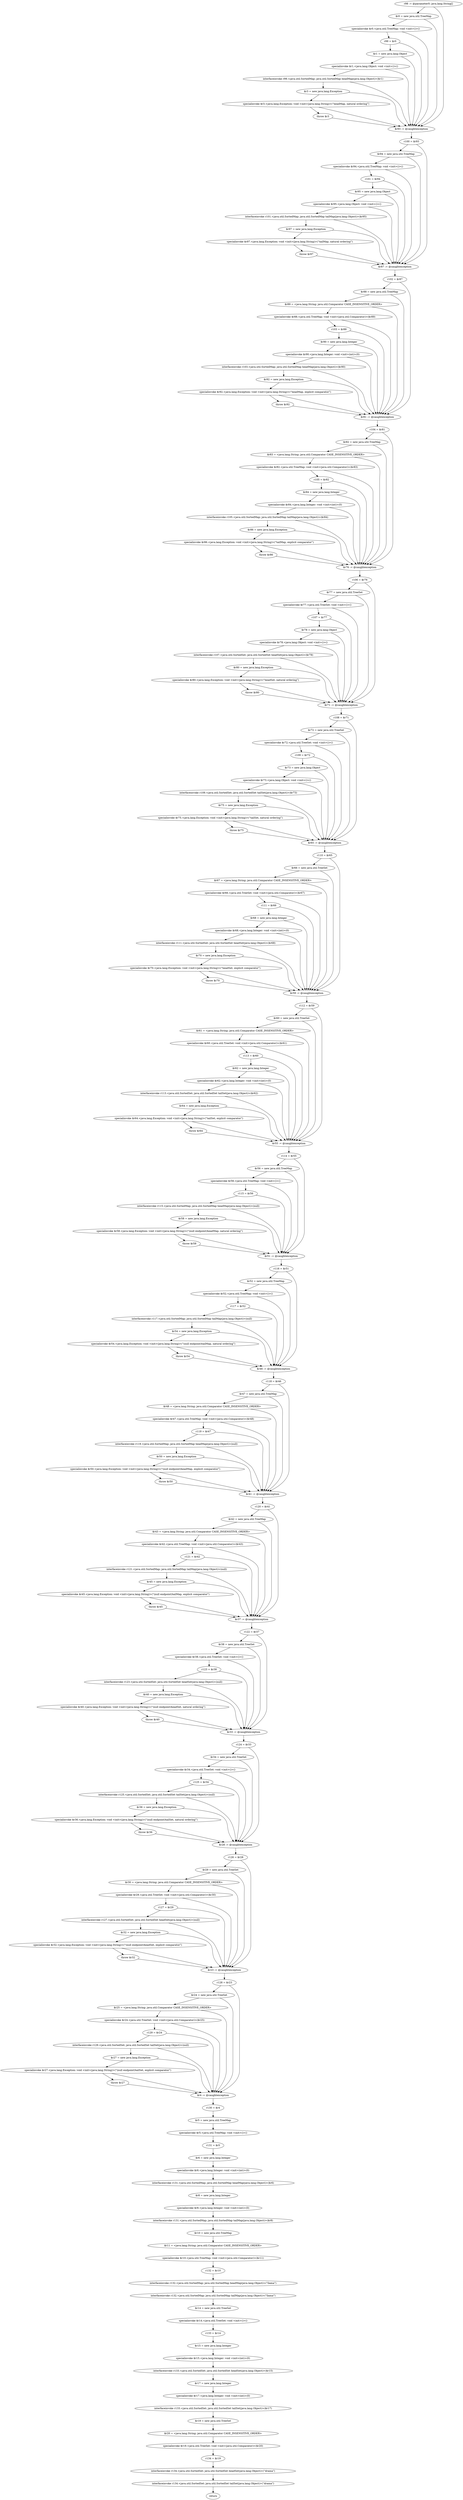 digraph "unitGraph" {
    "r98 := @parameter0: java.lang.String[]"
    "$r0 = new java.util.TreeMap"
    "specialinvoke $r0.<java.util.TreeMap: void <init>()>()"
    "r99 = $r0"
    "$r1 = new java.lang.Object"
    "specialinvoke $r1.<java.lang.Object: void <init>()>()"
    "interfaceinvoke r99.<java.util.SortedMap: java.util.SortedMap headMap(java.lang.Object)>($r1)"
    "$r3 = new java.lang.Exception"
    "specialinvoke $r3.<java.lang.Exception: void <init>(java.lang.String)>(\"headMap, natural ordering\")"
    "throw $r3"
    "$r93 := @caughtexception"
    "r100 = $r93"
    "$r94 = new java.util.TreeMap"
    "specialinvoke $r94.<java.util.TreeMap: void <init>()>()"
    "r101 = $r94"
    "$r95 = new java.lang.Object"
    "specialinvoke $r95.<java.lang.Object: void <init>()>()"
    "interfaceinvoke r101.<java.util.SortedMap: java.util.SortedMap tailMap(java.lang.Object)>($r95)"
    "$r97 = new java.lang.Exception"
    "specialinvoke $r97.<java.lang.Exception: void <init>(java.lang.String)>(\"tailMap, natural ordering\")"
    "throw $r97"
    "$r87 := @caughtexception"
    "r102 = $r87"
    "$r88 = new java.util.TreeMap"
    "$r89 = <java.lang.String: java.util.Comparator CASE_INSENSITIVE_ORDER>"
    "specialinvoke $r88.<java.util.TreeMap: void <init>(java.util.Comparator)>($r89)"
    "r103 = $r88"
    "$r90 = new java.lang.Integer"
    "specialinvoke $r90.<java.lang.Integer: void <init>(int)>(0)"
    "interfaceinvoke r103.<java.util.SortedMap: java.util.SortedMap headMap(java.lang.Object)>($r90)"
    "$r92 = new java.lang.Exception"
    "specialinvoke $r92.<java.lang.Exception: void <init>(java.lang.String)>(\"headMap, explicit comparator\")"
    "throw $r92"
    "$r81 := @caughtexception"
    "r104 = $r81"
    "$r82 = new java.util.TreeMap"
    "$r83 = <java.lang.String: java.util.Comparator CASE_INSENSITIVE_ORDER>"
    "specialinvoke $r82.<java.util.TreeMap: void <init>(java.util.Comparator)>($r83)"
    "r105 = $r82"
    "$r84 = new java.lang.Integer"
    "specialinvoke $r84.<java.lang.Integer: void <init>(int)>(0)"
    "interfaceinvoke r105.<java.util.SortedMap: java.util.SortedMap tailMap(java.lang.Object)>($r84)"
    "$r86 = new java.lang.Exception"
    "specialinvoke $r86.<java.lang.Exception: void <init>(java.lang.String)>(\"tailMap, explicit comparator\")"
    "throw $r86"
    "$r76 := @caughtexception"
    "r106 = $r76"
    "$r77 = new java.util.TreeSet"
    "specialinvoke $r77.<java.util.TreeSet: void <init>()>()"
    "r107 = $r77"
    "$r78 = new java.lang.Object"
    "specialinvoke $r78.<java.lang.Object: void <init>()>()"
    "interfaceinvoke r107.<java.util.SortedSet: java.util.SortedSet headSet(java.lang.Object)>($r78)"
    "$r80 = new java.lang.Exception"
    "specialinvoke $r80.<java.lang.Exception: void <init>(java.lang.String)>(\"headSet, natural ordering\")"
    "throw $r80"
    "$r71 := @caughtexception"
    "r108 = $r71"
    "$r72 = new java.util.TreeSet"
    "specialinvoke $r72.<java.util.TreeSet: void <init>()>()"
    "r109 = $r72"
    "$r73 = new java.lang.Object"
    "specialinvoke $r73.<java.lang.Object: void <init>()>()"
    "interfaceinvoke r109.<java.util.SortedSet: java.util.SortedSet tailSet(java.lang.Object)>($r73)"
    "$r75 = new java.lang.Exception"
    "specialinvoke $r75.<java.lang.Exception: void <init>(java.lang.String)>(\"tailSet, natural ordering\")"
    "throw $r75"
    "$r65 := @caughtexception"
    "r110 = $r65"
    "$r66 = new java.util.TreeSet"
    "$r67 = <java.lang.String: java.util.Comparator CASE_INSENSITIVE_ORDER>"
    "specialinvoke $r66.<java.util.TreeSet: void <init>(java.util.Comparator)>($r67)"
    "r111 = $r66"
    "$r68 = new java.lang.Integer"
    "specialinvoke $r68.<java.lang.Integer: void <init>(int)>(0)"
    "interfaceinvoke r111.<java.util.SortedSet: java.util.SortedSet headSet(java.lang.Object)>($r68)"
    "$r70 = new java.lang.Exception"
    "specialinvoke $r70.<java.lang.Exception: void <init>(java.lang.String)>(\"headSet, explicit comparator\")"
    "throw $r70"
    "$r59 := @caughtexception"
    "r112 = $r59"
    "$r60 = new java.util.TreeSet"
    "$r61 = <java.lang.String: java.util.Comparator CASE_INSENSITIVE_ORDER>"
    "specialinvoke $r60.<java.util.TreeSet: void <init>(java.util.Comparator)>($r61)"
    "r113 = $r60"
    "$r62 = new java.lang.Integer"
    "specialinvoke $r62.<java.lang.Integer: void <init>(int)>(0)"
    "interfaceinvoke r113.<java.util.SortedSet: java.util.SortedSet tailSet(java.lang.Object)>($r62)"
    "$r64 = new java.lang.Exception"
    "specialinvoke $r64.<java.lang.Exception: void <init>(java.lang.String)>(\"tailSet, explicit comparator\")"
    "throw $r64"
    "$r55 := @caughtexception"
    "r114 = $r55"
    "$r56 = new java.util.TreeMap"
    "specialinvoke $r56.<java.util.TreeMap: void <init>()>()"
    "r115 = $r56"
    "interfaceinvoke r115.<java.util.SortedMap: java.util.SortedMap headMap(java.lang.Object)>(null)"
    "$r58 = new java.lang.Exception"
    "specialinvoke $r58.<java.lang.Exception: void <init>(java.lang.String)>(\"(null endpoint)headMap, natural ordering\")"
    "throw $r58"
    "$r51 := @caughtexception"
    "r116 = $r51"
    "$r52 = new java.util.TreeMap"
    "specialinvoke $r52.<java.util.TreeMap: void <init>()>()"
    "r117 = $r52"
    "interfaceinvoke r117.<java.util.SortedMap: java.util.SortedMap tailMap(java.lang.Object)>(null)"
    "$r54 = new java.lang.Exception"
    "specialinvoke $r54.<java.lang.Exception: void <init>(java.lang.String)>(\"(null endpoint)tailMap, natural ordering\")"
    "throw $r54"
    "$r46 := @caughtexception"
    "r118 = $r46"
    "$r47 = new java.util.TreeMap"
    "$r48 = <java.lang.String: java.util.Comparator CASE_INSENSITIVE_ORDER>"
    "specialinvoke $r47.<java.util.TreeMap: void <init>(java.util.Comparator)>($r48)"
    "r119 = $r47"
    "interfaceinvoke r119.<java.util.SortedMap: java.util.SortedMap headMap(java.lang.Object)>(null)"
    "$r50 = new java.lang.Exception"
    "specialinvoke $r50.<java.lang.Exception: void <init>(java.lang.String)>(\"(null endpoint)headMap, explicit comparator\")"
    "throw $r50"
    "$r41 := @caughtexception"
    "r120 = $r41"
    "$r42 = new java.util.TreeMap"
    "$r43 = <java.lang.String: java.util.Comparator CASE_INSENSITIVE_ORDER>"
    "specialinvoke $r42.<java.util.TreeMap: void <init>(java.util.Comparator)>($r43)"
    "r121 = $r42"
    "interfaceinvoke r121.<java.util.SortedMap: java.util.SortedMap tailMap(java.lang.Object)>(null)"
    "$r45 = new java.lang.Exception"
    "specialinvoke $r45.<java.lang.Exception: void <init>(java.lang.String)>(\"(null endpoint)tailMap, explicit comparator\")"
    "throw $r45"
    "$r37 := @caughtexception"
    "r122 = $r37"
    "$r38 = new java.util.TreeSet"
    "specialinvoke $r38.<java.util.TreeSet: void <init>()>()"
    "r123 = $r38"
    "interfaceinvoke r123.<java.util.SortedSet: java.util.SortedSet headSet(java.lang.Object)>(null)"
    "$r40 = new java.lang.Exception"
    "specialinvoke $r40.<java.lang.Exception: void <init>(java.lang.String)>(\"(null endpoint)headSet, natural ordering\")"
    "throw $r40"
    "$r33 := @caughtexception"
    "r124 = $r33"
    "$r34 = new java.util.TreeSet"
    "specialinvoke $r34.<java.util.TreeSet: void <init>()>()"
    "r125 = $r34"
    "interfaceinvoke r125.<java.util.SortedSet: java.util.SortedSet tailSet(java.lang.Object)>(null)"
    "$r36 = new java.lang.Exception"
    "specialinvoke $r36.<java.lang.Exception: void <init>(java.lang.String)>(\"(null endpoint)tailSet, natural ordering\")"
    "throw $r36"
    "$r28 := @caughtexception"
    "r126 = $r28"
    "$r29 = new java.util.TreeSet"
    "$r30 = <java.lang.String: java.util.Comparator CASE_INSENSITIVE_ORDER>"
    "specialinvoke $r29.<java.util.TreeSet: void <init>(java.util.Comparator)>($r30)"
    "r127 = $r29"
    "interfaceinvoke r127.<java.util.SortedSet: java.util.SortedSet headSet(java.lang.Object)>(null)"
    "$r32 = new java.lang.Exception"
    "specialinvoke $r32.<java.lang.Exception: void <init>(java.lang.String)>(\"(null endpoint)headSet, explicit comparator\")"
    "throw $r32"
    "$r23 := @caughtexception"
    "r128 = $r23"
    "$r24 = new java.util.TreeSet"
    "$r25 = <java.lang.String: java.util.Comparator CASE_INSENSITIVE_ORDER>"
    "specialinvoke $r24.<java.util.TreeSet: void <init>(java.util.Comparator)>($r25)"
    "r129 = $r24"
    "interfaceinvoke r129.<java.util.SortedSet: java.util.SortedSet tailSet(java.lang.Object)>(null)"
    "$r27 = new java.lang.Exception"
    "specialinvoke $r27.<java.lang.Exception: void <init>(java.lang.String)>(\"(null endpoint)tailSet, explicit comparator\")"
    "throw $r27"
    "$r4 := @caughtexception"
    "r130 = $r4"
    "$r5 = new java.util.TreeMap"
    "specialinvoke $r5.<java.util.TreeMap: void <init>()>()"
    "r131 = $r5"
    "$r6 = new java.lang.Integer"
    "specialinvoke $r6.<java.lang.Integer: void <init>(int)>(0)"
    "interfaceinvoke r131.<java.util.SortedMap: java.util.SortedMap headMap(java.lang.Object)>($r6)"
    "$r8 = new java.lang.Integer"
    "specialinvoke $r8.<java.lang.Integer: void <init>(int)>(0)"
    "interfaceinvoke r131.<java.util.SortedMap: java.util.SortedMap tailMap(java.lang.Object)>($r8)"
    "$r10 = new java.util.TreeMap"
    "$r11 = <java.lang.String: java.util.Comparator CASE_INSENSITIVE_ORDER>"
    "specialinvoke $r10.<java.util.TreeMap: void <init>(java.util.Comparator)>($r11)"
    "r132 = $r10"
    "interfaceinvoke r132.<java.util.SortedMap: java.util.SortedMap headMap(java.lang.Object)>(\"llama\")"
    "interfaceinvoke r132.<java.util.SortedMap: java.util.SortedMap tailMap(java.lang.Object)>(\"llama\")"
    "$r14 = new java.util.TreeSet"
    "specialinvoke $r14.<java.util.TreeSet: void <init>()>()"
    "r133 = $r14"
    "$r15 = new java.lang.Integer"
    "specialinvoke $r15.<java.lang.Integer: void <init>(int)>(0)"
    "interfaceinvoke r133.<java.util.SortedSet: java.util.SortedSet headSet(java.lang.Object)>($r15)"
    "$r17 = new java.lang.Integer"
    "specialinvoke $r17.<java.lang.Integer: void <init>(int)>(0)"
    "interfaceinvoke r133.<java.util.SortedSet: java.util.SortedSet tailSet(java.lang.Object)>($r17)"
    "$r19 = new java.util.TreeSet"
    "$r20 = <java.lang.String: java.util.Comparator CASE_INSENSITIVE_ORDER>"
    "specialinvoke $r19.<java.util.TreeSet: void <init>(java.util.Comparator)>($r20)"
    "r134 = $r19"
    "interfaceinvoke r134.<java.util.SortedSet: java.util.SortedSet headSet(java.lang.Object)>(\"drama\")"
    "interfaceinvoke r134.<java.util.SortedSet: java.util.SortedSet tailSet(java.lang.Object)>(\"drama\")"
    "return"
    "r98 := @parameter0: java.lang.String[]"->"$r0 = new java.util.TreeMap";
    "r98 := @parameter0: java.lang.String[]"->"$r93 := @caughtexception";
    "$r0 = new java.util.TreeMap"->"specialinvoke $r0.<java.util.TreeMap: void <init>()>()";
    "$r0 = new java.util.TreeMap"->"$r93 := @caughtexception";
    "specialinvoke $r0.<java.util.TreeMap: void <init>()>()"->"r99 = $r0";
    "specialinvoke $r0.<java.util.TreeMap: void <init>()>()"->"$r93 := @caughtexception";
    "r99 = $r0"->"$r1 = new java.lang.Object";
    "r99 = $r0"->"$r93 := @caughtexception";
    "$r1 = new java.lang.Object"->"specialinvoke $r1.<java.lang.Object: void <init>()>()";
    "$r1 = new java.lang.Object"->"$r93 := @caughtexception";
    "specialinvoke $r1.<java.lang.Object: void <init>()>()"->"interfaceinvoke r99.<java.util.SortedMap: java.util.SortedMap headMap(java.lang.Object)>($r1)";
    "specialinvoke $r1.<java.lang.Object: void <init>()>()"->"$r93 := @caughtexception";
    "interfaceinvoke r99.<java.util.SortedMap: java.util.SortedMap headMap(java.lang.Object)>($r1)"->"$r3 = new java.lang.Exception";
    "interfaceinvoke r99.<java.util.SortedMap: java.util.SortedMap headMap(java.lang.Object)>($r1)"->"$r93 := @caughtexception";
    "$r3 = new java.lang.Exception"->"specialinvoke $r3.<java.lang.Exception: void <init>(java.lang.String)>(\"headMap, natural ordering\")";
    "$r3 = new java.lang.Exception"->"$r93 := @caughtexception";
    "specialinvoke $r3.<java.lang.Exception: void <init>(java.lang.String)>(\"headMap, natural ordering\")"->"throw $r3";
    "specialinvoke $r3.<java.lang.Exception: void <init>(java.lang.String)>(\"headMap, natural ordering\")"->"$r93 := @caughtexception";
    "throw $r3"->"$r93 := @caughtexception";
    "$r93 := @caughtexception"->"r100 = $r93";
    "r100 = $r93"->"$r94 = new java.util.TreeMap";
    "r100 = $r93"->"$r87 := @caughtexception";
    "$r94 = new java.util.TreeMap"->"specialinvoke $r94.<java.util.TreeMap: void <init>()>()";
    "$r94 = new java.util.TreeMap"->"$r87 := @caughtexception";
    "specialinvoke $r94.<java.util.TreeMap: void <init>()>()"->"r101 = $r94";
    "specialinvoke $r94.<java.util.TreeMap: void <init>()>()"->"$r87 := @caughtexception";
    "r101 = $r94"->"$r95 = new java.lang.Object";
    "r101 = $r94"->"$r87 := @caughtexception";
    "$r95 = new java.lang.Object"->"specialinvoke $r95.<java.lang.Object: void <init>()>()";
    "$r95 = new java.lang.Object"->"$r87 := @caughtexception";
    "specialinvoke $r95.<java.lang.Object: void <init>()>()"->"interfaceinvoke r101.<java.util.SortedMap: java.util.SortedMap tailMap(java.lang.Object)>($r95)";
    "specialinvoke $r95.<java.lang.Object: void <init>()>()"->"$r87 := @caughtexception";
    "interfaceinvoke r101.<java.util.SortedMap: java.util.SortedMap tailMap(java.lang.Object)>($r95)"->"$r97 = new java.lang.Exception";
    "interfaceinvoke r101.<java.util.SortedMap: java.util.SortedMap tailMap(java.lang.Object)>($r95)"->"$r87 := @caughtexception";
    "$r97 = new java.lang.Exception"->"specialinvoke $r97.<java.lang.Exception: void <init>(java.lang.String)>(\"tailMap, natural ordering\")";
    "$r97 = new java.lang.Exception"->"$r87 := @caughtexception";
    "specialinvoke $r97.<java.lang.Exception: void <init>(java.lang.String)>(\"tailMap, natural ordering\")"->"throw $r97";
    "specialinvoke $r97.<java.lang.Exception: void <init>(java.lang.String)>(\"tailMap, natural ordering\")"->"$r87 := @caughtexception";
    "throw $r97"->"$r87 := @caughtexception";
    "$r87 := @caughtexception"->"r102 = $r87";
    "r102 = $r87"->"$r88 = new java.util.TreeMap";
    "r102 = $r87"->"$r81 := @caughtexception";
    "$r88 = new java.util.TreeMap"->"$r89 = <java.lang.String: java.util.Comparator CASE_INSENSITIVE_ORDER>";
    "$r88 = new java.util.TreeMap"->"$r81 := @caughtexception";
    "$r89 = <java.lang.String: java.util.Comparator CASE_INSENSITIVE_ORDER>"->"specialinvoke $r88.<java.util.TreeMap: void <init>(java.util.Comparator)>($r89)";
    "$r89 = <java.lang.String: java.util.Comparator CASE_INSENSITIVE_ORDER>"->"$r81 := @caughtexception";
    "specialinvoke $r88.<java.util.TreeMap: void <init>(java.util.Comparator)>($r89)"->"r103 = $r88";
    "specialinvoke $r88.<java.util.TreeMap: void <init>(java.util.Comparator)>($r89)"->"$r81 := @caughtexception";
    "r103 = $r88"->"$r90 = new java.lang.Integer";
    "r103 = $r88"->"$r81 := @caughtexception";
    "$r90 = new java.lang.Integer"->"specialinvoke $r90.<java.lang.Integer: void <init>(int)>(0)";
    "$r90 = new java.lang.Integer"->"$r81 := @caughtexception";
    "specialinvoke $r90.<java.lang.Integer: void <init>(int)>(0)"->"interfaceinvoke r103.<java.util.SortedMap: java.util.SortedMap headMap(java.lang.Object)>($r90)";
    "specialinvoke $r90.<java.lang.Integer: void <init>(int)>(0)"->"$r81 := @caughtexception";
    "interfaceinvoke r103.<java.util.SortedMap: java.util.SortedMap headMap(java.lang.Object)>($r90)"->"$r92 = new java.lang.Exception";
    "interfaceinvoke r103.<java.util.SortedMap: java.util.SortedMap headMap(java.lang.Object)>($r90)"->"$r81 := @caughtexception";
    "$r92 = new java.lang.Exception"->"specialinvoke $r92.<java.lang.Exception: void <init>(java.lang.String)>(\"headMap, explicit comparator\")";
    "$r92 = new java.lang.Exception"->"$r81 := @caughtexception";
    "specialinvoke $r92.<java.lang.Exception: void <init>(java.lang.String)>(\"headMap, explicit comparator\")"->"throw $r92";
    "specialinvoke $r92.<java.lang.Exception: void <init>(java.lang.String)>(\"headMap, explicit comparator\")"->"$r81 := @caughtexception";
    "throw $r92"->"$r81 := @caughtexception";
    "$r81 := @caughtexception"->"r104 = $r81";
    "r104 = $r81"->"$r82 = new java.util.TreeMap";
    "r104 = $r81"->"$r76 := @caughtexception";
    "$r82 = new java.util.TreeMap"->"$r83 = <java.lang.String: java.util.Comparator CASE_INSENSITIVE_ORDER>";
    "$r82 = new java.util.TreeMap"->"$r76 := @caughtexception";
    "$r83 = <java.lang.String: java.util.Comparator CASE_INSENSITIVE_ORDER>"->"specialinvoke $r82.<java.util.TreeMap: void <init>(java.util.Comparator)>($r83)";
    "$r83 = <java.lang.String: java.util.Comparator CASE_INSENSITIVE_ORDER>"->"$r76 := @caughtexception";
    "specialinvoke $r82.<java.util.TreeMap: void <init>(java.util.Comparator)>($r83)"->"r105 = $r82";
    "specialinvoke $r82.<java.util.TreeMap: void <init>(java.util.Comparator)>($r83)"->"$r76 := @caughtexception";
    "r105 = $r82"->"$r84 = new java.lang.Integer";
    "r105 = $r82"->"$r76 := @caughtexception";
    "$r84 = new java.lang.Integer"->"specialinvoke $r84.<java.lang.Integer: void <init>(int)>(0)";
    "$r84 = new java.lang.Integer"->"$r76 := @caughtexception";
    "specialinvoke $r84.<java.lang.Integer: void <init>(int)>(0)"->"interfaceinvoke r105.<java.util.SortedMap: java.util.SortedMap tailMap(java.lang.Object)>($r84)";
    "specialinvoke $r84.<java.lang.Integer: void <init>(int)>(0)"->"$r76 := @caughtexception";
    "interfaceinvoke r105.<java.util.SortedMap: java.util.SortedMap tailMap(java.lang.Object)>($r84)"->"$r86 = new java.lang.Exception";
    "interfaceinvoke r105.<java.util.SortedMap: java.util.SortedMap tailMap(java.lang.Object)>($r84)"->"$r76 := @caughtexception";
    "$r86 = new java.lang.Exception"->"specialinvoke $r86.<java.lang.Exception: void <init>(java.lang.String)>(\"tailMap, explicit comparator\")";
    "$r86 = new java.lang.Exception"->"$r76 := @caughtexception";
    "specialinvoke $r86.<java.lang.Exception: void <init>(java.lang.String)>(\"tailMap, explicit comparator\")"->"throw $r86";
    "specialinvoke $r86.<java.lang.Exception: void <init>(java.lang.String)>(\"tailMap, explicit comparator\")"->"$r76 := @caughtexception";
    "throw $r86"->"$r76 := @caughtexception";
    "$r76 := @caughtexception"->"r106 = $r76";
    "r106 = $r76"->"$r77 = new java.util.TreeSet";
    "r106 = $r76"->"$r71 := @caughtexception";
    "$r77 = new java.util.TreeSet"->"specialinvoke $r77.<java.util.TreeSet: void <init>()>()";
    "$r77 = new java.util.TreeSet"->"$r71 := @caughtexception";
    "specialinvoke $r77.<java.util.TreeSet: void <init>()>()"->"r107 = $r77";
    "specialinvoke $r77.<java.util.TreeSet: void <init>()>()"->"$r71 := @caughtexception";
    "r107 = $r77"->"$r78 = new java.lang.Object";
    "r107 = $r77"->"$r71 := @caughtexception";
    "$r78 = new java.lang.Object"->"specialinvoke $r78.<java.lang.Object: void <init>()>()";
    "$r78 = new java.lang.Object"->"$r71 := @caughtexception";
    "specialinvoke $r78.<java.lang.Object: void <init>()>()"->"interfaceinvoke r107.<java.util.SortedSet: java.util.SortedSet headSet(java.lang.Object)>($r78)";
    "specialinvoke $r78.<java.lang.Object: void <init>()>()"->"$r71 := @caughtexception";
    "interfaceinvoke r107.<java.util.SortedSet: java.util.SortedSet headSet(java.lang.Object)>($r78)"->"$r80 = new java.lang.Exception";
    "interfaceinvoke r107.<java.util.SortedSet: java.util.SortedSet headSet(java.lang.Object)>($r78)"->"$r71 := @caughtexception";
    "$r80 = new java.lang.Exception"->"specialinvoke $r80.<java.lang.Exception: void <init>(java.lang.String)>(\"headSet, natural ordering\")";
    "$r80 = new java.lang.Exception"->"$r71 := @caughtexception";
    "specialinvoke $r80.<java.lang.Exception: void <init>(java.lang.String)>(\"headSet, natural ordering\")"->"throw $r80";
    "specialinvoke $r80.<java.lang.Exception: void <init>(java.lang.String)>(\"headSet, natural ordering\")"->"$r71 := @caughtexception";
    "throw $r80"->"$r71 := @caughtexception";
    "$r71 := @caughtexception"->"r108 = $r71";
    "r108 = $r71"->"$r72 = new java.util.TreeSet";
    "r108 = $r71"->"$r65 := @caughtexception";
    "$r72 = new java.util.TreeSet"->"specialinvoke $r72.<java.util.TreeSet: void <init>()>()";
    "$r72 = new java.util.TreeSet"->"$r65 := @caughtexception";
    "specialinvoke $r72.<java.util.TreeSet: void <init>()>()"->"r109 = $r72";
    "specialinvoke $r72.<java.util.TreeSet: void <init>()>()"->"$r65 := @caughtexception";
    "r109 = $r72"->"$r73 = new java.lang.Object";
    "r109 = $r72"->"$r65 := @caughtexception";
    "$r73 = new java.lang.Object"->"specialinvoke $r73.<java.lang.Object: void <init>()>()";
    "$r73 = new java.lang.Object"->"$r65 := @caughtexception";
    "specialinvoke $r73.<java.lang.Object: void <init>()>()"->"interfaceinvoke r109.<java.util.SortedSet: java.util.SortedSet tailSet(java.lang.Object)>($r73)";
    "specialinvoke $r73.<java.lang.Object: void <init>()>()"->"$r65 := @caughtexception";
    "interfaceinvoke r109.<java.util.SortedSet: java.util.SortedSet tailSet(java.lang.Object)>($r73)"->"$r75 = new java.lang.Exception";
    "interfaceinvoke r109.<java.util.SortedSet: java.util.SortedSet tailSet(java.lang.Object)>($r73)"->"$r65 := @caughtexception";
    "$r75 = new java.lang.Exception"->"specialinvoke $r75.<java.lang.Exception: void <init>(java.lang.String)>(\"tailSet, natural ordering\")";
    "$r75 = new java.lang.Exception"->"$r65 := @caughtexception";
    "specialinvoke $r75.<java.lang.Exception: void <init>(java.lang.String)>(\"tailSet, natural ordering\")"->"throw $r75";
    "specialinvoke $r75.<java.lang.Exception: void <init>(java.lang.String)>(\"tailSet, natural ordering\")"->"$r65 := @caughtexception";
    "throw $r75"->"$r65 := @caughtexception";
    "$r65 := @caughtexception"->"r110 = $r65";
    "r110 = $r65"->"$r66 = new java.util.TreeSet";
    "r110 = $r65"->"$r59 := @caughtexception";
    "$r66 = new java.util.TreeSet"->"$r67 = <java.lang.String: java.util.Comparator CASE_INSENSITIVE_ORDER>";
    "$r66 = new java.util.TreeSet"->"$r59 := @caughtexception";
    "$r67 = <java.lang.String: java.util.Comparator CASE_INSENSITIVE_ORDER>"->"specialinvoke $r66.<java.util.TreeSet: void <init>(java.util.Comparator)>($r67)";
    "$r67 = <java.lang.String: java.util.Comparator CASE_INSENSITIVE_ORDER>"->"$r59 := @caughtexception";
    "specialinvoke $r66.<java.util.TreeSet: void <init>(java.util.Comparator)>($r67)"->"r111 = $r66";
    "specialinvoke $r66.<java.util.TreeSet: void <init>(java.util.Comparator)>($r67)"->"$r59 := @caughtexception";
    "r111 = $r66"->"$r68 = new java.lang.Integer";
    "r111 = $r66"->"$r59 := @caughtexception";
    "$r68 = new java.lang.Integer"->"specialinvoke $r68.<java.lang.Integer: void <init>(int)>(0)";
    "$r68 = new java.lang.Integer"->"$r59 := @caughtexception";
    "specialinvoke $r68.<java.lang.Integer: void <init>(int)>(0)"->"interfaceinvoke r111.<java.util.SortedSet: java.util.SortedSet headSet(java.lang.Object)>($r68)";
    "specialinvoke $r68.<java.lang.Integer: void <init>(int)>(0)"->"$r59 := @caughtexception";
    "interfaceinvoke r111.<java.util.SortedSet: java.util.SortedSet headSet(java.lang.Object)>($r68)"->"$r70 = new java.lang.Exception";
    "interfaceinvoke r111.<java.util.SortedSet: java.util.SortedSet headSet(java.lang.Object)>($r68)"->"$r59 := @caughtexception";
    "$r70 = new java.lang.Exception"->"specialinvoke $r70.<java.lang.Exception: void <init>(java.lang.String)>(\"headSet, explicit comparator\")";
    "$r70 = new java.lang.Exception"->"$r59 := @caughtexception";
    "specialinvoke $r70.<java.lang.Exception: void <init>(java.lang.String)>(\"headSet, explicit comparator\")"->"throw $r70";
    "specialinvoke $r70.<java.lang.Exception: void <init>(java.lang.String)>(\"headSet, explicit comparator\")"->"$r59 := @caughtexception";
    "throw $r70"->"$r59 := @caughtexception";
    "$r59 := @caughtexception"->"r112 = $r59";
    "r112 = $r59"->"$r60 = new java.util.TreeSet";
    "r112 = $r59"->"$r55 := @caughtexception";
    "$r60 = new java.util.TreeSet"->"$r61 = <java.lang.String: java.util.Comparator CASE_INSENSITIVE_ORDER>";
    "$r60 = new java.util.TreeSet"->"$r55 := @caughtexception";
    "$r61 = <java.lang.String: java.util.Comparator CASE_INSENSITIVE_ORDER>"->"specialinvoke $r60.<java.util.TreeSet: void <init>(java.util.Comparator)>($r61)";
    "$r61 = <java.lang.String: java.util.Comparator CASE_INSENSITIVE_ORDER>"->"$r55 := @caughtexception";
    "specialinvoke $r60.<java.util.TreeSet: void <init>(java.util.Comparator)>($r61)"->"r113 = $r60";
    "specialinvoke $r60.<java.util.TreeSet: void <init>(java.util.Comparator)>($r61)"->"$r55 := @caughtexception";
    "r113 = $r60"->"$r62 = new java.lang.Integer";
    "r113 = $r60"->"$r55 := @caughtexception";
    "$r62 = new java.lang.Integer"->"specialinvoke $r62.<java.lang.Integer: void <init>(int)>(0)";
    "$r62 = new java.lang.Integer"->"$r55 := @caughtexception";
    "specialinvoke $r62.<java.lang.Integer: void <init>(int)>(0)"->"interfaceinvoke r113.<java.util.SortedSet: java.util.SortedSet tailSet(java.lang.Object)>($r62)";
    "specialinvoke $r62.<java.lang.Integer: void <init>(int)>(0)"->"$r55 := @caughtexception";
    "interfaceinvoke r113.<java.util.SortedSet: java.util.SortedSet tailSet(java.lang.Object)>($r62)"->"$r64 = new java.lang.Exception";
    "interfaceinvoke r113.<java.util.SortedSet: java.util.SortedSet tailSet(java.lang.Object)>($r62)"->"$r55 := @caughtexception";
    "$r64 = new java.lang.Exception"->"specialinvoke $r64.<java.lang.Exception: void <init>(java.lang.String)>(\"tailSet, explicit comparator\")";
    "$r64 = new java.lang.Exception"->"$r55 := @caughtexception";
    "specialinvoke $r64.<java.lang.Exception: void <init>(java.lang.String)>(\"tailSet, explicit comparator\")"->"throw $r64";
    "specialinvoke $r64.<java.lang.Exception: void <init>(java.lang.String)>(\"tailSet, explicit comparator\")"->"$r55 := @caughtexception";
    "throw $r64"->"$r55 := @caughtexception";
    "$r55 := @caughtexception"->"r114 = $r55";
    "r114 = $r55"->"$r56 = new java.util.TreeMap";
    "r114 = $r55"->"$r51 := @caughtexception";
    "$r56 = new java.util.TreeMap"->"specialinvoke $r56.<java.util.TreeMap: void <init>()>()";
    "$r56 = new java.util.TreeMap"->"$r51 := @caughtexception";
    "specialinvoke $r56.<java.util.TreeMap: void <init>()>()"->"r115 = $r56";
    "specialinvoke $r56.<java.util.TreeMap: void <init>()>()"->"$r51 := @caughtexception";
    "r115 = $r56"->"interfaceinvoke r115.<java.util.SortedMap: java.util.SortedMap headMap(java.lang.Object)>(null)";
    "r115 = $r56"->"$r51 := @caughtexception";
    "interfaceinvoke r115.<java.util.SortedMap: java.util.SortedMap headMap(java.lang.Object)>(null)"->"$r58 = new java.lang.Exception";
    "interfaceinvoke r115.<java.util.SortedMap: java.util.SortedMap headMap(java.lang.Object)>(null)"->"$r51 := @caughtexception";
    "$r58 = new java.lang.Exception"->"specialinvoke $r58.<java.lang.Exception: void <init>(java.lang.String)>(\"(null endpoint)headMap, natural ordering\")";
    "$r58 = new java.lang.Exception"->"$r51 := @caughtexception";
    "specialinvoke $r58.<java.lang.Exception: void <init>(java.lang.String)>(\"(null endpoint)headMap, natural ordering\")"->"throw $r58";
    "specialinvoke $r58.<java.lang.Exception: void <init>(java.lang.String)>(\"(null endpoint)headMap, natural ordering\")"->"$r51 := @caughtexception";
    "throw $r58"->"$r51 := @caughtexception";
    "$r51 := @caughtexception"->"r116 = $r51";
    "r116 = $r51"->"$r52 = new java.util.TreeMap";
    "r116 = $r51"->"$r46 := @caughtexception";
    "$r52 = new java.util.TreeMap"->"specialinvoke $r52.<java.util.TreeMap: void <init>()>()";
    "$r52 = new java.util.TreeMap"->"$r46 := @caughtexception";
    "specialinvoke $r52.<java.util.TreeMap: void <init>()>()"->"r117 = $r52";
    "specialinvoke $r52.<java.util.TreeMap: void <init>()>()"->"$r46 := @caughtexception";
    "r117 = $r52"->"interfaceinvoke r117.<java.util.SortedMap: java.util.SortedMap tailMap(java.lang.Object)>(null)";
    "r117 = $r52"->"$r46 := @caughtexception";
    "interfaceinvoke r117.<java.util.SortedMap: java.util.SortedMap tailMap(java.lang.Object)>(null)"->"$r54 = new java.lang.Exception";
    "interfaceinvoke r117.<java.util.SortedMap: java.util.SortedMap tailMap(java.lang.Object)>(null)"->"$r46 := @caughtexception";
    "$r54 = new java.lang.Exception"->"specialinvoke $r54.<java.lang.Exception: void <init>(java.lang.String)>(\"(null endpoint)tailMap, natural ordering\")";
    "$r54 = new java.lang.Exception"->"$r46 := @caughtexception";
    "specialinvoke $r54.<java.lang.Exception: void <init>(java.lang.String)>(\"(null endpoint)tailMap, natural ordering\")"->"throw $r54";
    "specialinvoke $r54.<java.lang.Exception: void <init>(java.lang.String)>(\"(null endpoint)tailMap, natural ordering\")"->"$r46 := @caughtexception";
    "throw $r54"->"$r46 := @caughtexception";
    "$r46 := @caughtexception"->"r118 = $r46";
    "r118 = $r46"->"$r47 = new java.util.TreeMap";
    "r118 = $r46"->"$r41 := @caughtexception";
    "$r47 = new java.util.TreeMap"->"$r48 = <java.lang.String: java.util.Comparator CASE_INSENSITIVE_ORDER>";
    "$r47 = new java.util.TreeMap"->"$r41 := @caughtexception";
    "$r48 = <java.lang.String: java.util.Comparator CASE_INSENSITIVE_ORDER>"->"specialinvoke $r47.<java.util.TreeMap: void <init>(java.util.Comparator)>($r48)";
    "$r48 = <java.lang.String: java.util.Comparator CASE_INSENSITIVE_ORDER>"->"$r41 := @caughtexception";
    "specialinvoke $r47.<java.util.TreeMap: void <init>(java.util.Comparator)>($r48)"->"r119 = $r47";
    "specialinvoke $r47.<java.util.TreeMap: void <init>(java.util.Comparator)>($r48)"->"$r41 := @caughtexception";
    "r119 = $r47"->"interfaceinvoke r119.<java.util.SortedMap: java.util.SortedMap headMap(java.lang.Object)>(null)";
    "r119 = $r47"->"$r41 := @caughtexception";
    "interfaceinvoke r119.<java.util.SortedMap: java.util.SortedMap headMap(java.lang.Object)>(null)"->"$r50 = new java.lang.Exception";
    "interfaceinvoke r119.<java.util.SortedMap: java.util.SortedMap headMap(java.lang.Object)>(null)"->"$r41 := @caughtexception";
    "$r50 = new java.lang.Exception"->"specialinvoke $r50.<java.lang.Exception: void <init>(java.lang.String)>(\"(null endpoint)headMap, explicit comparator\")";
    "$r50 = new java.lang.Exception"->"$r41 := @caughtexception";
    "specialinvoke $r50.<java.lang.Exception: void <init>(java.lang.String)>(\"(null endpoint)headMap, explicit comparator\")"->"throw $r50";
    "specialinvoke $r50.<java.lang.Exception: void <init>(java.lang.String)>(\"(null endpoint)headMap, explicit comparator\")"->"$r41 := @caughtexception";
    "throw $r50"->"$r41 := @caughtexception";
    "$r41 := @caughtexception"->"r120 = $r41";
    "r120 = $r41"->"$r42 = new java.util.TreeMap";
    "r120 = $r41"->"$r37 := @caughtexception";
    "$r42 = new java.util.TreeMap"->"$r43 = <java.lang.String: java.util.Comparator CASE_INSENSITIVE_ORDER>";
    "$r42 = new java.util.TreeMap"->"$r37 := @caughtexception";
    "$r43 = <java.lang.String: java.util.Comparator CASE_INSENSITIVE_ORDER>"->"specialinvoke $r42.<java.util.TreeMap: void <init>(java.util.Comparator)>($r43)";
    "$r43 = <java.lang.String: java.util.Comparator CASE_INSENSITIVE_ORDER>"->"$r37 := @caughtexception";
    "specialinvoke $r42.<java.util.TreeMap: void <init>(java.util.Comparator)>($r43)"->"r121 = $r42";
    "specialinvoke $r42.<java.util.TreeMap: void <init>(java.util.Comparator)>($r43)"->"$r37 := @caughtexception";
    "r121 = $r42"->"interfaceinvoke r121.<java.util.SortedMap: java.util.SortedMap tailMap(java.lang.Object)>(null)";
    "r121 = $r42"->"$r37 := @caughtexception";
    "interfaceinvoke r121.<java.util.SortedMap: java.util.SortedMap tailMap(java.lang.Object)>(null)"->"$r45 = new java.lang.Exception";
    "interfaceinvoke r121.<java.util.SortedMap: java.util.SortedMap tailMap(java.lang.Object)>(null)"->"$r37 := @caughtexception";
    "$r45 = new java.lang.Exception"->"specialinvoke $r45.<java.lang.Exception: void <init>(java.lang.String)>(\"(null endpoint)tailMap, explicit comparator\")";
    "$r45 = new java.lang.Exception"->"$r37 := @caughtexception";
    "specialinvoke $r45.<java.lang.Exception: void <init>(java.lang.String)>(\"(null endpoint)tailMap, explicit comparator\")"->"throw $r45";
    "specialinvoke $r45.<java.lang.Exception: void <init>(java.lang.String)>(\"(null endpoint)tailMap, explicit comparator\")"->"$r37 := @caughtexception";
    "throw $r45"->"$r37 := @caughtexception";
    "$r37 := @caughtexception"->"r122 = $r37";
    "r122 = $r37"->"$r38 = new java.util.TreeSet";
    "r122 = $r37"->"$r33 := @caughtexception";
    "$r38 = new java.util.TreeSet"->"specialinvoke $r38.<java.util.TreeSet: void <init>()>()";
    "$r38 = new java.util.TreeSet"->"$r33 := @caughtexception";
    "specialinvoke $r38.<java.util.TreeSet: void <init>()>()"->"r123 = $r38";
    "specialinvoke $r38.<java.util.TreeSet: void <init>()>()"->"$r33 := @caughtexception";
    "r123 = $r38"->"interfaceinvoke r123.<java.util.SortedSet: java.util.SortedSet headSet(java.lang.Object)>(null)";
    "r123 = $r38"->"$r33 := @caughtexception";
    "interfaceinvoke r123.<java.util.SortedSet: java.util.SortedSet headSet(java.lang.Object)>(null)"->"$r40 = new java.lang.Exception";
    "interfaceinvoke r123.<java.util.SortedSet: java.util.SortedSet headSet(java.lang.Object)>(null)"->"$r33 := @caughtexception";
    "$r40 = new java.lang.Exception"->"specialinvoke $r40.<java.lang.Exception: void <init>(java.lang.String)>(\"(null endpoint)headSet, natural ordering\")";
    "$r40 = new java.lang.Exception"->"$r33 := @caughtexception";
    "specialinvoke $r40.<java.lang.Exception: void <init>(java.lang.String)>(\"(null endpoint)headSet, natural ordering\")"->"throw $r40";
    "specialinvoke $r40.<java.lang.Exception: void <init>(java.lang.String)>(\"(null endpoint)headSet, natural ordering\")"->"$r33 := @caughtexception";
    "throw $r40"->"$r33 := @caughtexception";
    "$r33 := @caughtexception"->"r124 = $r33";
    "r124 = $r33"->"$r34 = new java.util.TreeSet";
    "r124 = $r33"->"$r28 := @caughtexception";
    "$r34 = new java.util.TreeSet"->"specialinvoke $r34.<java.util.TreeSet: void <init>()>()";
    "$r34 = new java.util.TreeSet"->"$r28 := @caughtexception";
    "specialinvoke $r34.<java.util.TreeSet: void <init>()>()"->"r125 = $r34";
    "specialinvoke $r34.<java.util.TreeSet: void <init>()>()"->"$r28 := @caughtexception";
    "r125 = $r34"->"interfaceinvoke r125.<java.util.SortedSet: java.util.SortedSet tailSet(java.lang.Object)>(null)";
    "r125 = $r34"->"$r28 := @caughtexception";
    "interfaceinvoke r125.<java.util.SortedSet: java.util.SortedSet tailSet(java.lang.Object)>(null)"->"$r36 = new java.lang.Exception";
    "interfaceinvoke r125.<java.util.SortedSet: java.util.SortedSet tailSet(java.lang.Object)>(null)"->"$r28 := @caughtexception";
    "$r36 = new java.lang.Exception"->"specialinvoke $r36.<java.lang.Exception: void <init>(java.lang.String)>(\"(null endpoint)tailSet, natural ordering\")";
    "$r36 = new java.lang.Exception"->"$r28 := @caughtexception";
    "specialinvoke $r36.<java.lang.Exception: void <init>(java.lang.String)>(\"(null endpoint)tailSet, natural ordering\")"->"throw $r36";
    "specialinvoke $r36.<java.lang.Exception: void <init>(java.lang.String)>(\"(null endpoint)tailSet, natural ordering\")"->"$r28 := @caughtexception";
    "throw $r36"->"$r28 := @caughtexception";
    "$r28 := @caughtexception"->"r126 = $r28";
    "r126 = $r28"->"$r29 = new java.util.TreeSet";
    "r126 = $r28"->"$r23 := @caughtexception";
    "$r29 = new java.util.TreeSet"->"$r30 = <java.lang.String: java.util.Comparator CASE_INSENSITIVE_ORDER>";
    "$r29 = new java.util.TreeSet"->"$r23 := @caughtexception";
    "$r30 = <java.lang.String: java.util.Comparator CASE_INSENSITIVE_ORDER>"->"specialinvoke $r29.<java.util.TreeSet: void <init>(java.util.Comparator)>($r30)";
    "$r30 = <java.lang.String: java.util.Comparator CASE_INSENSITIVE_ORDER>"->"$r23 := @caughtexception";
    "specialinvoke $r29.<java.util.TreeSet: void <init>(java.util.Comparator)>($r30)"->"r127 = $r29";
    "specialinvoke $r29.<java.util.TreeSet: void <init>(java.util.Comparator)>($r30)"->"$r23 := @caughtexception";
    "r127 = $r29"->"interfaceinvoke r127.<java.util.SortedSet: java.util.SortedSet headSet(java.lang.Object)>(null)";
    "r127 = $r29"->"$r23 := @caughtexception";
    "interfaceinvoke r127.<java.util.SortedSet: java.util.SortedSet headSet(java.lang.Object)>(null)"->"$r32 = new java.lang.Exception";
    "interfaceinvoke r127.<java.util.SortedSet: java.util.SortedSet headSet(java.lang.Object)>(null)"->"$r23 := @caughtexception";
    "$r32 = new java.lang.Exception"->"specialinvoke $r32.<java.lang.Exception: void <init>(java.lang.String)>(\"(null endpoint)headSet, explicit comparator\")";
    "$r32 = new java.lang.Exception"->"$r23 := @caughtexception";
    "specialinvoke $r32.<java.lang.Exception: void <init>(java.lang.String)>(\"(null endpoint)headSet, explicit comparator\")"->"throw $r32";
    "specialinvoke $r32.<java.lang.Exception: void <init>(java.lang.String)>(\"(null endpoint)headSet, explicit comparator\")"->"$r23 := @caughtexception";
    "throw $r32"->"$r23 := @caughtexception";
    "$r23 := @caughtexception"->"r128 = $r23";
    "r128 = $r23"->"$r24 = new java.util.TreeSet";
    "r128 = $r23"->"$r4 := @caughtexception";
    "$r24 = new java.util.TreeSet"->"$r25 = <java.lang.String: java.util.Comparator CASE_INSENSITIVE_ORDER>";
    "$r24 = new java.util.TreeSet"->"$r4 := @caughtexception";
    "$r25 = <java.lang.String: java.util.Comparator CASE_INSENSITIVE_ORDER>"->"specialinvoke $r24.<java.util.TreeSet: void <init>(java.util.Comparator)>($r25)";
    "$r25 = <java.lang.String: java.util.Comparator CASE_INSENSITIVE_ORDER>"->"$r4 := @caughtexception";
    "specialinvoke $r24.<java.util.TreeSet: void <init>(java.util.Comparator)>($r25)"->"r129 = $r24";
    "specialinvoke $r24.<java.util.TreeSet: void <init>(java.util.Comparator)>($r25)"->"$r4 := @caughtexception";
    "r129 = $r24"->"interfaceinvoke r129.<java.util.SortedSet: java.util.SortedSet tailSet(java.lang.Object)>(null)";
    "r129 = $r24"->"$r4 := @caughtexception";
    "interfaceinvoke r129.<java.util.SortedSet: java.util.SortedSet tailSet(java.lang.Object)>(null)"->"$r27 = new java.lang.Exception";
    "interfaceinvoke r129.<java.util.SortedSet: java.util.SortedSet tailSet(java.lang.Object)>(null)"->"$r4 := @caughtexception";
    "$r27 = new java.lang.Exception"->"specialinvoke $r27.<java.lang.Exception: void <init>(java.lang.String)>(\"(null endpoint)tailSet, explicit comparator\")";
    "$r27 = new java.lang.Exception"->"$r4 := @caughtexception";
    "specialinvoke $r27.<java.lang.Exception: void <init>(java.lang.String)>(\"(null endpoint)tailSet, explicit comparator\")"->"throw $r27";
    "specialinvoke $r27.<java.lang.Exception: void <init>(java.lang.String)>(\"(null endpoint)tailSet, explicit comparator\")"->"$r4 := @caughtexception";
    "throw $r27"->"$r4 := @caughtexception";
    "$r4 := @caughtexception"->"r130 = $r4";
    "r130 = $r4"->"$r5 = new java.util.TreeMap";
    "$r5 = new java.util.TreeMap"->"specialinvoke $r5.<java.util.TreeMap: void <init>()>()";
    "specialinvoke $r5.<java.util.TreeMap: void <init>()>()"->"r131 = $r5";
    "r131 = $r5"->"$r6 = new java.lang.Integer";
    "$r6 = new java.lang.Integer"->"specialinvoke $r6.<java.lang.Integer: void <init>(int)>(0)";
    "specialinvoke $r6.<java.lang.Integer: void <init>(int)>(0)"->"interfaceinvoke r131.<java.util.SortedMap: java.util.SortedMap headMap(java.lang.Object)>($r6)";
    "interfaceinvoke r131.<java.util.SortedMap: java.util.SortedMap headMap(java.lang.Object)>($r6)"->"$r8 = new java.lang.Integer";
    "$r8 = new java.lang.Integer"->"specialinvoke $r8.<java.lang.Integer: void <init>(int)>(0)";
    "specialinvoke $r8.<java.lang.Integer: void <init>(int)>(0)"->"interfaceinvoke r131.<java.util.SortedMap: java.util.SortedMap tailMap(java.lang.Object)>($r8)";
    "interfaceinvoke r131.<java.util.SortedMap: java.util.SortedMap tailMap(java.lang.Object)>($r8)"->"$r10 = new java.util.TreeMap";
    "$r10 = new java.util.TreeMap"->"$r11 = <java.lang.String: java.util.Comparator CASE_INSENSITIVE_ORDER>";
    "$r11 = <java.lang.String: java.util.Comparator CASE_INSENSITIVE_ORDER>"->"specialinvoke $r10.<java.util.TreeMap: void <init>(java.util.Comparator)>($r11)";
    "specialinvoke $r10.<java.util.TreeMap: void <init>(java.util.Comparator)>($r11)"->"r132 = $r10";
    "r132 = $r10"->"interfaceinvoke r132.<java.util.SortedMap: java.util.SortedMap headMap(java.lang.Object)>(\"llama\")";
    "interfaceinvoke r132.<java.util.SortedMap: java.util.SortedMap headMap(java.lang.Object)>(\"llama\")"->"interfaceinvoke r132.<java.util.SortedMap: java.util.SortedMap tailMap(java.lang.Object)>(\"llama\")";
    "interfaceinvoke r132.<java.util.SortedMap: java.util.SortedMap tailMap(java.lang.Object)>(\"llama\")"->"$r14 = new java.util.TreeSet";
    "$r14 = new java.util.TreeSet"->"specialinvoke $r14.<java.util.TreeSet: void <init>()>()";
    "specialinvoke $r14.<java.util.TreeSet: void <init>()>()"->"r133 = $r14";
    "r133 = $r14"->"$r15 = new java.lang.Integer";
    "$r15 = new java.lang.Integer"->"specialinvoke $r15.<java.lang.Integer: void <init>(int)>(0)";
    "specialinvoke $r15.<java.lang.Integer: void <init>(int)>(0)"->"interfaceinvoke r133.<java.util.SortedSet: java.util.SortedSet headSet(java.lang.Object)>($r15)";
    "interfaceinvoke r133.<java.util.SortedSet: java.util.SortedSet headSet(java.lang.Object)>($r15)"->"$r17 = new java.lang.Integer";
    "$r17 = new java.lang.Integer"->"specialinvoke $r17.<java.lang.Integer: void <init>(int)>(0)";
    "specialinvoke $r17.<java.lang.Integer: void <init>(int)>(0)"->"interfaceinvoke r133.<java.util.SortedSet: java.util.SortedSet tailSet(java.lang.Object)>($r17)";
    "interfaceinvoke r133.<java.util.SortedSet: java.util.SortedSet tailSet(java.lang.Object)>($r17)"->"$r19 = new java.util.TreeSet";
    "$r19 = new java.util.TreeSet"->"$r20 = <java.lang.String: java.util.Comparator CASE_INSENSITIVE_ORDER>";
    "$r20 = <java.lang.String: java.util.Comparator CASE_INSENSITIVE_ORDER>"->"specialinvoke $r19.<java.util.TreeSet: void <init>(java.util.Comparator)>($r20)";
    "specialinvoke $r19.<java.util.TreeSet: void <init>(java.util.Comparator)>($r20)"->"r134 = $r19";
    "r134 = $r19"->"interfaceinvoke r134.<java.util.SortedSet: java.util.SortedSet headSet(java.lang.Object)>(\"drama\")";
    "interfaceinvoke r134.<java.util.SortedSet: java.util.SortedSet headSet(java.lang.Object)>(\"drama\")"->"interfaceinvoke r134.<java.util.SortedSet: java.util.SortedSet tailSet(java.lang.Object)>(\"drama\")";
    "interfaceinvoke r134.<java.util.SortedSet: java.util.SortedSet tailSet(java.lang.Object)>(\"drama\")"->"return";
}
